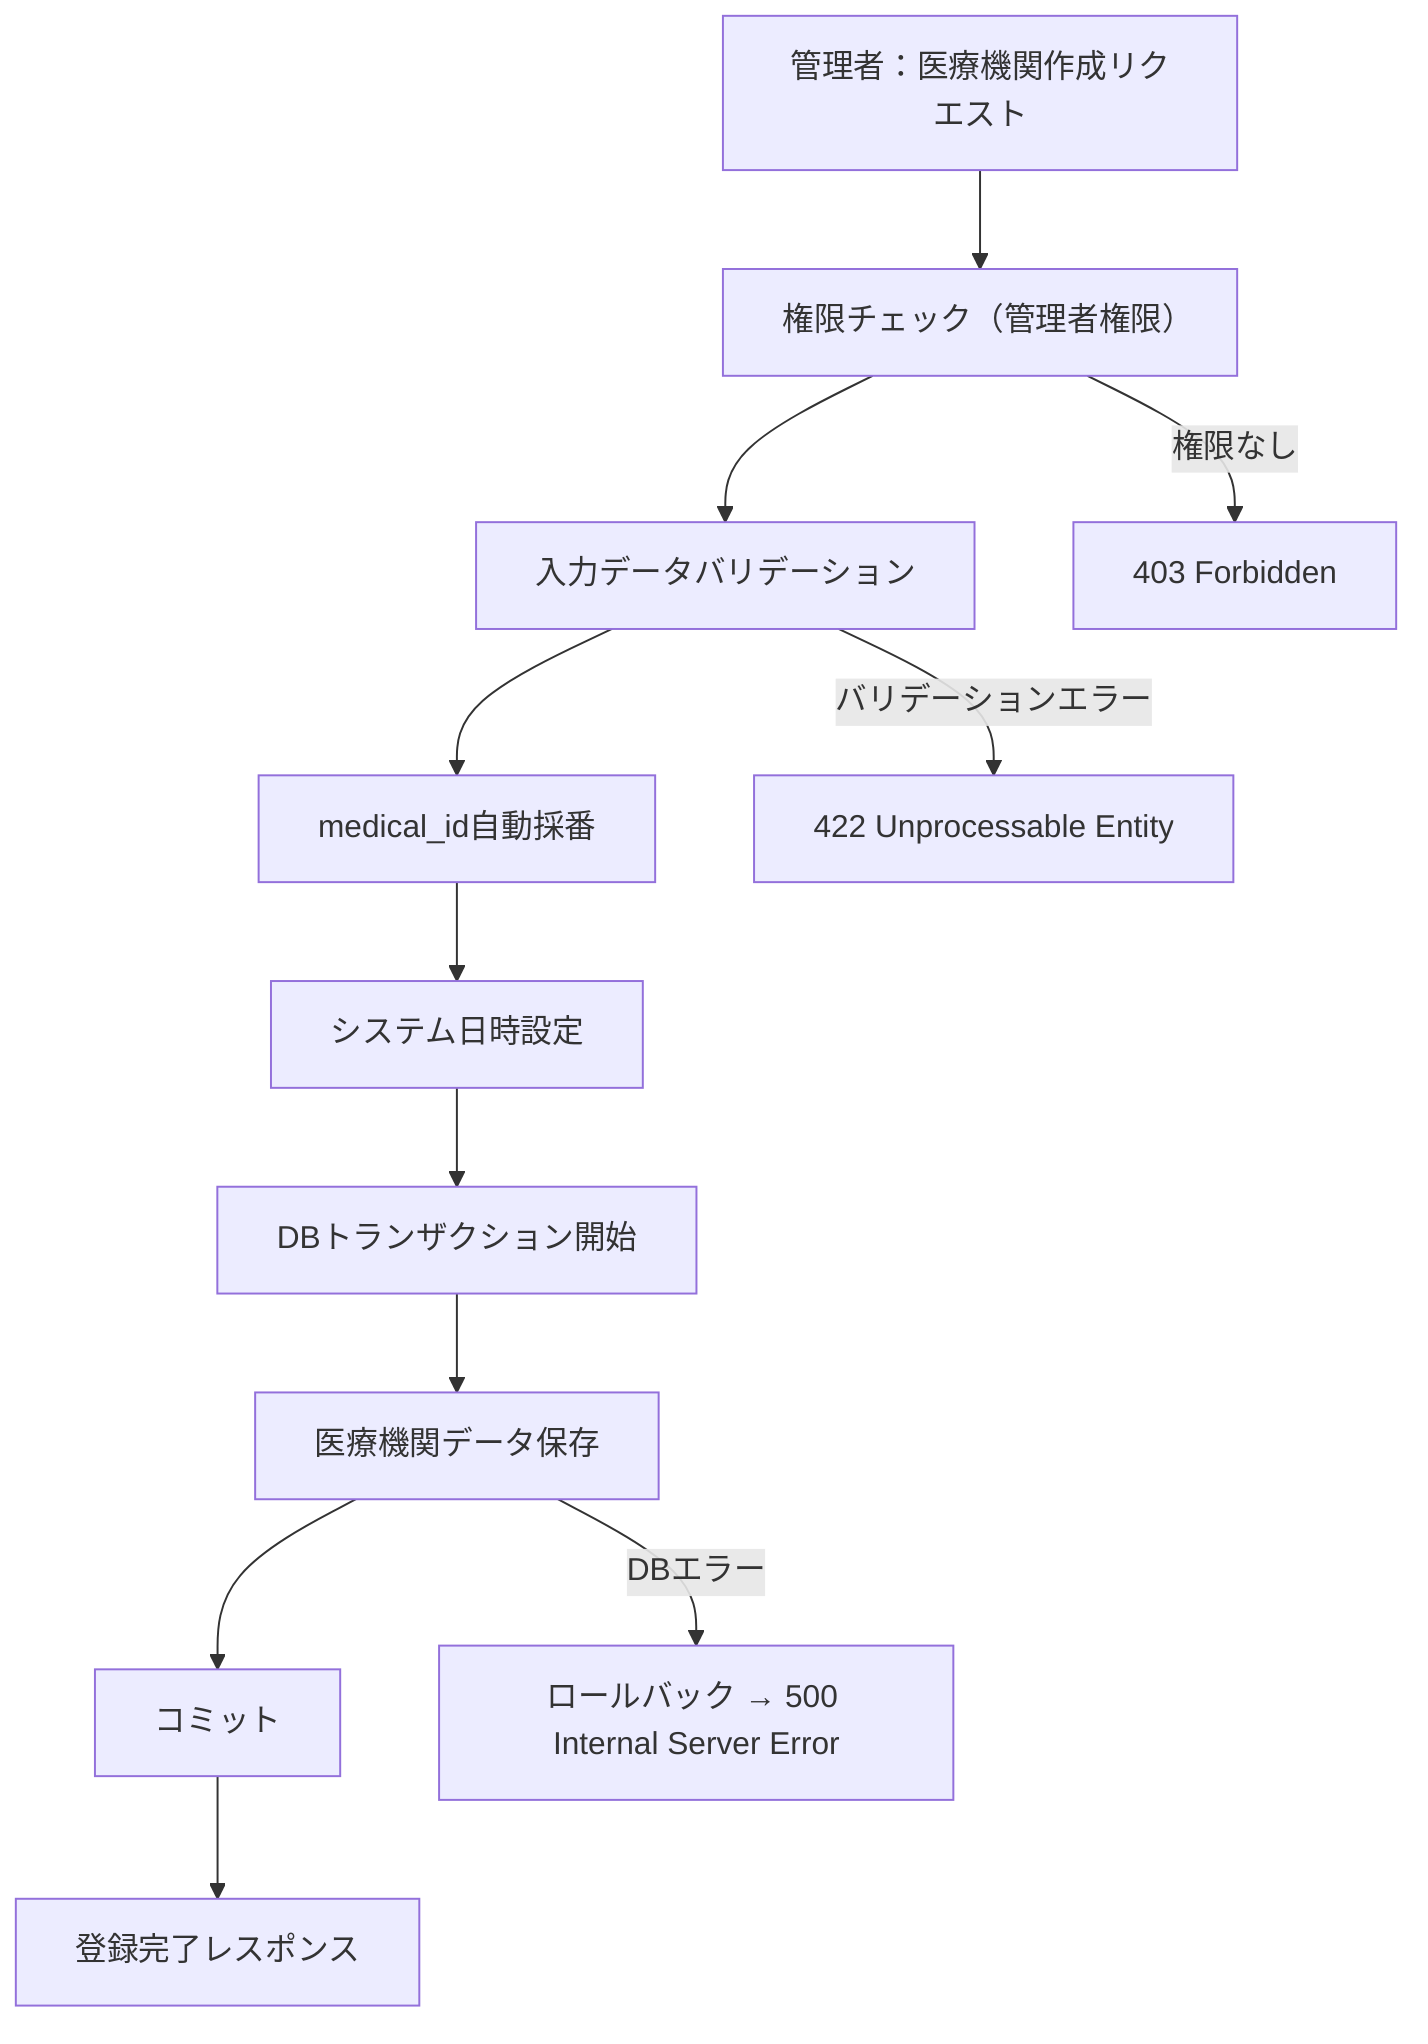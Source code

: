 graph TD
    A[管理者：医療機関作成リクエスト] --> B[権限チェック（管理者権限）]
    B --> C[入力データバリデーション]
    C --> D[medical_id自動採番]
    D --> E[システム日時設定]
    E --> F[DBトランザクション開始]
    F --> G[医療機関データ保存]
    G --> H[コミット]
    H --> I[登録完了レスポンス]
    
    B -->|権限なし| J[403 Forbidden]
    C -->|バリデーションエラー| K[422 Unprocessable Entity]
    G -->|DBエラー| L[ロールバック → 500 Internal Server Error]